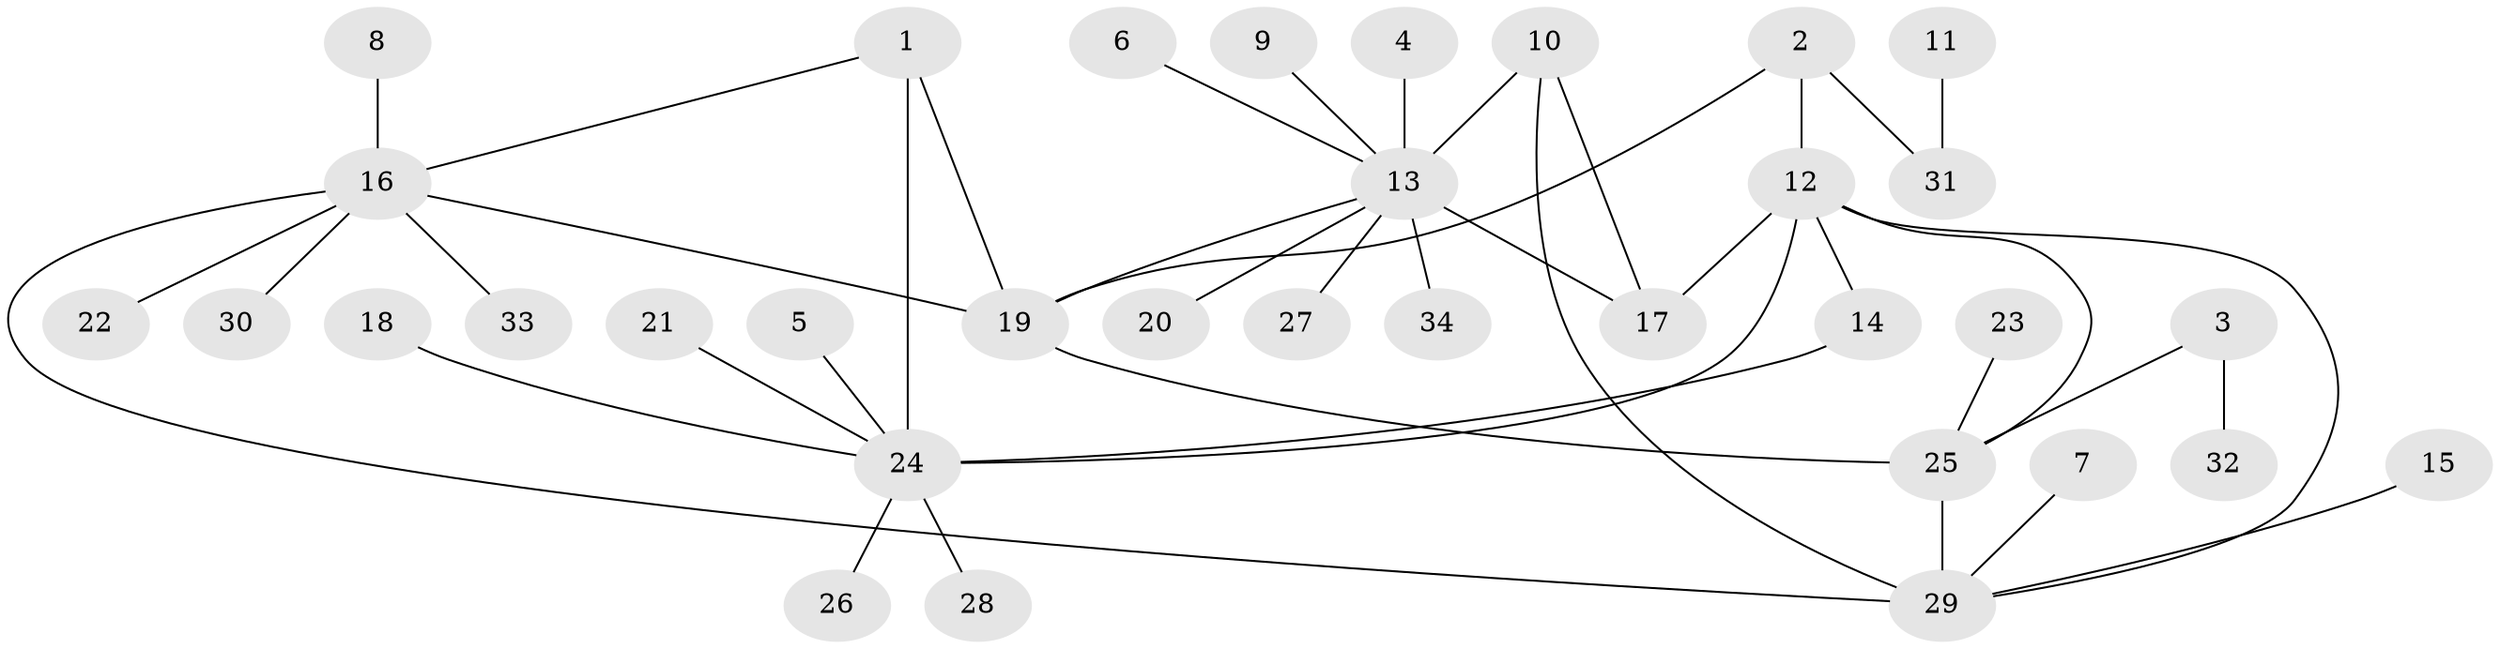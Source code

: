 // original degree distribution, {3: 0.11940298507462686, 6: 0.05970149253731343, 5: 0.04477611940298507, 4: 0.029850746268656716, 12: 0.014925373134328358, 7: 0.014925373134328358, 9: 0.014925373134328358, 11: 0.014925373134328358, 1: 0.5671641791044776, 2: 0.11940298507462686}
// Generated by graph-tools (version 1.1) at 2025/02/03/09/25 03:02:39]
// undirected, 34 vertices, 42 edges
graph export_dot {
graph [start="1"]
  node [color=gray90,style=filled];
  1;
  2;
  3;
  4;
  5;
  6;
  7;
  8;
  9;
  10;
  11;
  12;
  13;
  14;
  15;
  16;
  17;
  18;
  19;
  20;
  21;
  22;
  23;
  24;
  25;
  26;
  27;
  28;
  29;
  30;
  31;
  32;
  33;
  34;
  1 -- 16 [weight=1.0];
  1 -- 19 [weight=1.0];
  1 -- 24 [weight=1.0];
  2 -- 12 [weight=1.0];
  2 -- 19 [weight=1.0];
  2 -- 31 [weight=1.0];
  3 -- 25 [weight=1.0];
  3 -- 32 [weight=1.0];
  4 -- 13 [weight=1.0];
  5 -- 24 [weight=1.0];
  6 -- 13 [weight=1.0];
  7 -- 29 [weight=1.0];
  8 -- 16 [weight=1.0];
  9 -- 13 [weight=1.0];
  10 -- 13 [weight=2.0];
  10 -- 17 [weight=1.0];
  10 -- 29 [weight=2.0];
  11 -- 31 [weight=1.0];
  12 -- 14 [weight=1.0];
  12 -- 17 [weight=2.0];
  12 -- 24 [weight=2.0];
  12 -- 25 [weight=2.0];
  12 -- 29 [weight=1.0];
  13 -- 17 [weight=2.0];
  13 -- 19 [weight=1.0];
  13 -- 20 [weight=1.0];
  13 -- 27 [weight=1.0];
  13 -- 34 [weight=1.0];
  14 -- 24 [weight=1.0];
  15 -- 29 [weight=1.0];
  16 -- 19 [weight=1.0];
  16 -- 22 [weight=1.0];
  16 -- 29 [weight=1.0];
  16 -- 30 [weight=1.0];
  16 -- 33 [weight=1.0];
  18 -- 24 [weight=1.0];
  19 -- 25 [weight=1.0];
  21 -- 24 [weight=1.0];
  23 -- 25 [weight=1.0];
  24 -- 26 [weight=1.0];
  24 -- 28 [weight=1.0];
  25 -- 29 [weight=2.0];
}
